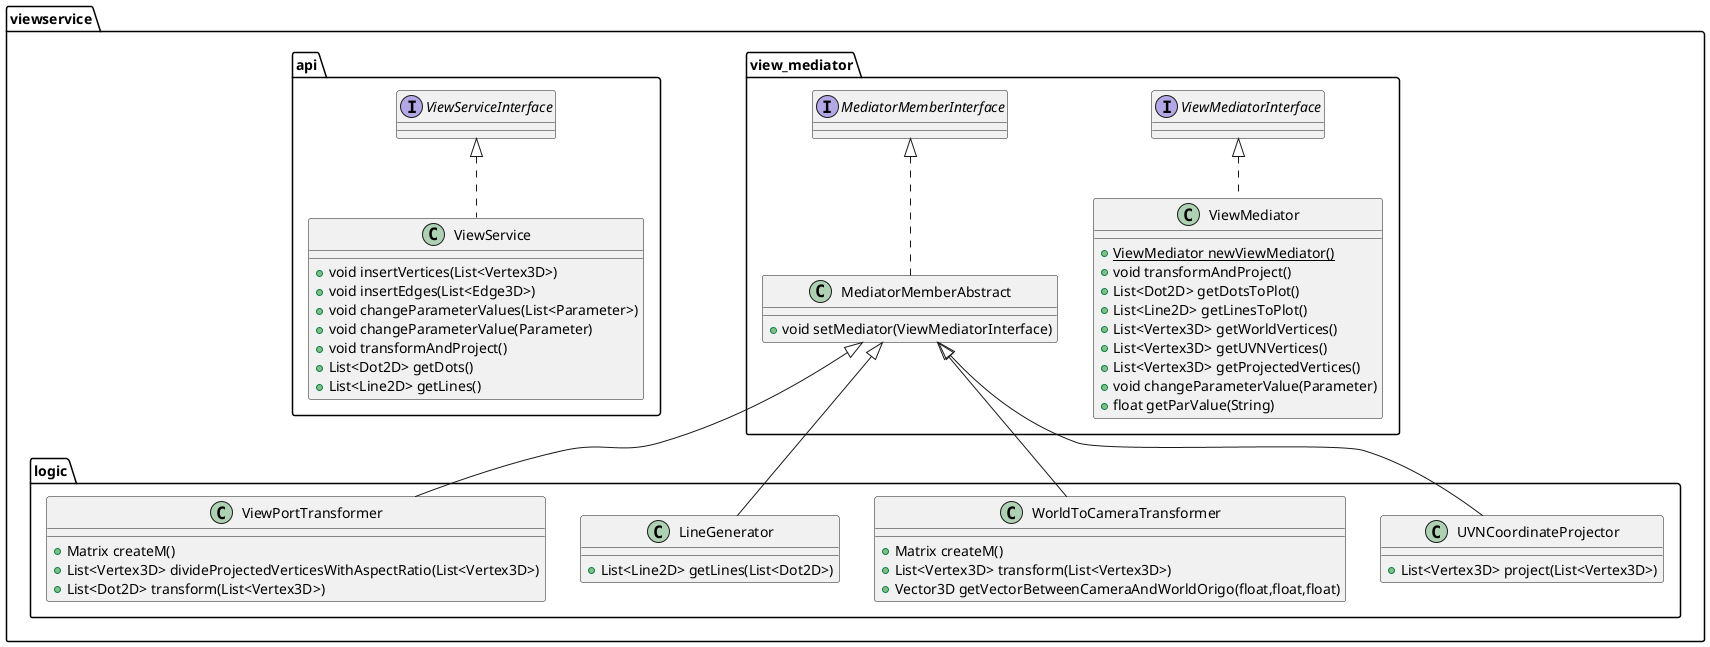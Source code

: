 @startuml
interface viewservice.view_mediator.ViewMediatorInterface {
}
class viewservice.logic.UVNCoordinateProjector {
+ List<Vertex3D> project(List<Vertex3D>)
}
class viewservice.api.ViewService {
+ void insertVertices(List<Vertex3D>)
+ void insertEdges(List<Edge3D>)
+ void changeParameterValues(List<Parameter>)
+ void changeParameterValue(Parameter)
+ void transformAndProject()
+ List<Dot2D> getDots()
+ List<Line2D> getLines()
}
class viewservice.logic.WorldToCameraTransformer {
+ Matrix createM()
+ List<Vertex3D> transform(List<Vertex3D>)
+ Vector3D getVectorBetweenCameraAndWorldOrigo(float,float,float)
}
interface viewservice.view_mediator.MediatorMemberInterface {
}
class viewservice.view_mediator.MediatorMemberAbstract {
+ void setMediator(ViewMediatorInterface)
}
class viewservice.logic.LineGenerator {
+ List<Line2D> getLines(List<Dot2D>)
}
class viewservice.logic.ViewPortTransformer {
+ Matrix createM()
+ List<Vertex3D> divideProjectedVerticesWithAspectRatio(List<Vertex3D>)
+ List<Dot2D> transform(List<Vertex3D>)
}
interface viewservice.api.ViewServiceInterface {
}
class viewservice.view_mediator.ViewMediator {
+ {static} ViewMediator newViewMediator()
+ void transformAndProject()
+ List<Dot2D> getDotsToPlot()
+ List<Line2D> getLinesToPlot()
+ List<Vertex3D> getWorldVertices()
+ List<Vertex3D> getUVNVertices()
+ List<Vertex3D> getProjectedVertices()
+ void changeParameterValue(Parameter)
+ float getParValue(String)
}


viewservice.view_mediator.MediatorMemberAbstract <|-- viewservice.logic.UVNCoordinateProjector
viewservice.api.ViewServiceInterface <|.. viewservice.api.ViewService
viewservice.view_mediator.MediatorMemberAbstract <|-- viewservice.logic.WorldToCameraTransformer
viewservice.view_mediator.MediatorMemberInterface <|.. viewservice.view_mediator.MediatorMemberAbstract
viewservice.view_mediator.MediatorMemberAbstract <|-- viewservice.logic.LineGenerator
viewservice.view_mediator.MediatorMemberAbstract <|-- viewservice.logic.ViewPortTransformer
viewservice.view_mediator.ViewMediatorInterface <|.. viewservice.view_mediator.ViewMediator
@enduml